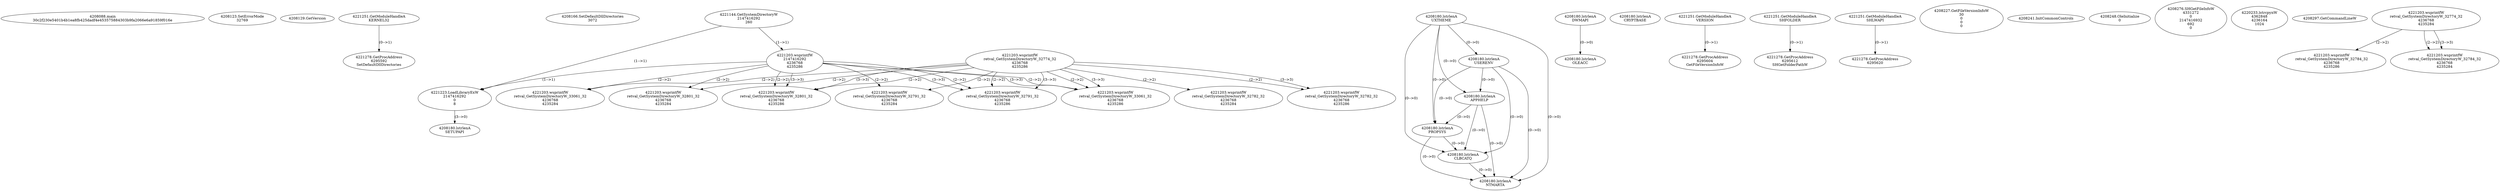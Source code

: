 // Global SCDG with merge call
digraph {
	0 [label="4208088.main
30c2f230e5401b4b1ea8fb425dadf4e453575884303b9fa2066e6a91859f016e"]
	1 [label="4208123.SetErrorMode
32769"]
	2 [label="4208129.GetVersion
"]
	3 [label="4221251.GetModuleHandleA
KERNEL32"]
	4 [label="4221278.GetProcAddress
6295592
SetDefaultDllDirectories"]
	3 -> 4 [label="(0-->1)"]
	5 [label="4208166.SetDefaultDllDirectories
3072"]
	6 [label="4221144.GetSystemDirectoryW
2147416292
260"]
	7 [label="4221203.wsprintfW
2147416292
4236768
4235286"]
	6 -> 7 [label="(1-->1)"]
	8 [label="4221223.LoadLibraryExW
2147416292
0
8"]
	6 -> 8 [label="(1-->1)"]
	7 -> 8 [label="(1-->1)"]
	9 [label="4208180.lstrlenA
UXTHEME"]
	10 [label="4221203.wsprintfW
retval_GetSystemDirectoryW_32774_32
4236768
4235286"]
	11 [label="4208180.lstrlenA
USERENV"]
	9 -> 11 [label="(0-->0)"]
	12 [label="4208180.lstrlenA
SETUPAPI"]
	8 -> 12 [label="(3-->0)"]
	13 [label="4221203.wsprintfW
retval_GetSystemDirectoryW_32801_32
4236768
4235284"]
	7 -> 13 [label="(2-->2)"]
	10 -> 13 [label="(2-->2)"]
	14 [label="4208180.lstrlenA
APPHELP"]
	9 -> 14 [label="(0-->0)"]
	11 -> 14 [label="(0-->0)"]
	15 [label="4208180.lstrlenA
PROPSYS"]
	9 -> 15 [label="(0-->0)"]
	11 -> 15 [label="(0-->0)"]
	14 -> 15 [label="(0-->0)"]
	16 [label="4208180.lstrlenA
DWMAPI"]
	17 [label="4208180.lstrlenA
CRYPTBASE"]
	18 [label="4208180.lstrlenA
OLEACC"]
	16 -> 18 [label="(0-->0)"]
	19 [label="4208180.lstrlenA
CLBCATQ"]
	9 -> 19 [label="(0-->0)"]
	11 -> 19 [label="(0-->0)"]
	14 -> 19 [label="(0-->0)"]
	15 -> 19 [label="(0-->0)"]
	20 [label="4208180.lstrlenA
NTMARTA"]
	9 -> 20 [label="(0-->0)"]
	11 -> 20 [label="(0-->0)"]
	14 -> 20 [label="(0-->0)"]
	15 -> 20 [label="(0-->0)"]
	19 -> 20 [label="(0-->0)"]
	21 [label="4221251.GetModuleHandleA
VERSION"]
	22 [label="4221278.GetProcAddress
6295604
GetFileVersionInfoW"]
	21 -> 22 [label="(0-->1)"]
	23 [label="4221251.GetModuleHandleA
SHFOLDER"]
	24 [label="4221278.GetProcAddress
6295612
SHGetFolderPathW"]
	23 -> 24 [label="(0-->1)"]
	25 [label="4221251.GetModuleHandleA
SHLWAPI"]
	26 [label="4221278.GetProcAddress
6295620
"]
	25 -> 26 [label="(0-->1)"]
	27 [label="4208227.GetFileVersionInfoW
30
0
0
0"]
	28 [label="4208241.InitCommonControls
"]
	29 [label="4208248.OleInitialize
0"]
	30 [label="4208276.SHGetFileInfoW
4331272
0
2147416932
692
0"]
	31 [label="4220233.lstrcpynW
4362848
4236164
1024"]
	32 [label="4208297.GetCommandLineW
"]
	33 [label="4221203.wsprintfW
retval_GetSystemDirectoryW_33061_32
4236768
4235286"]
	7 -> 33 [label="(2-->2)"]
	10 -> 33 [label="(2-->2)"]
	7 -> 33 [label="(3-->3)"]
	10 -> 33 [label="(3-->3)"]
	34 [label="4221203.wsprintfW
retval_GetSystemDirectoryW_33061_32
4236768
4235284"]
	7 -> 34 [label="(2-->2)"]
	10 -> 34 [label="(2-->2)"]
	35 [label="4221203.wsprintfW
retval_GetSystemDirectoryW_32782_32
4236768
4235286"]
	10 -> 35 [label="(2-->2)"]
	10 -> 35 [label="(3-->3)"]
	36 [label="4221203.wsprintfW
retval_GetSystemDirectoryW_32782_32
4236768
4235284"]
	10 -> 36 [label="(2-->2)"]
	37 [label="4221203.wsprintfW
retval_GetSystemDirectoryW_32791_32
4236768
4235286"]
	7 -> 37 [label="(2-->2)"]
	10 -> 37 [label="(2-->2)"]
	7 -> 37 [label="(3-->3)"]
	10 -> 37 [label="(3-->3)"]
	38 [label="4221203.wsprintfW
retval_GetSystemDirectoryW_32791_32
4236768
4235284"]
	7 -> 38 [label="(2-->2)"]
	10 -> 38 [label="(2-->2)"]
	39 [label="4221203.wsprintfW
retval_GetSystemDirectoryW_32801_32
4236768
4235286"]
	7 -> 39 [label="(2-->2)"]
	10 -> 39 [label="(2-->2)"]
	7 -> 39 [label="(3-->3)"]
	10 -> 39 [label="(3-->3)"]
	40 [label="4221203.wsprintfW
retval_GetSystemDirectoryW_32774_32
4236768
4235284"]
	41 [label="4221203.wsprintfW
retval_GetSystemDirectoryW_32784_32
4236768
4235286"]
	40 -> 41 [label="(2-->2)"]
	42 [label="4221203.wsprintfW
retval_GetSystemDirectoryW_32784_32
4236768
4235284"]
	40 -> 42 [label="(2-->2)"]
	40 -> 42 [label="(3-->3)"]
}
